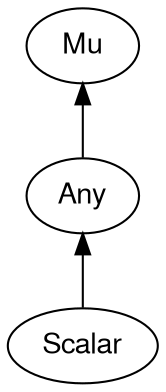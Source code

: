 digraph "perl6-type-graph" {
    rankdir=BT;
    splines=polyline;
    overlap=false; 
    // Types
    "Scalar" [color="#000000", fontcolor="#000000", href="/type/Scalar", fontname="FreeSans"];
    "Mu" [color="#000000", fontcolor="#000000", href="/type/Mu", fontname="FreeSans"];
    "Any" [color="#000000", fontcolor="#000000", href="/type/Any", fontname="FreeSans"];

    // Superclasses
    "Scalar" -> "Any" [color="#000000"];
    "Any" -> "Mu" [color="#000000"];

    // Roles
}
